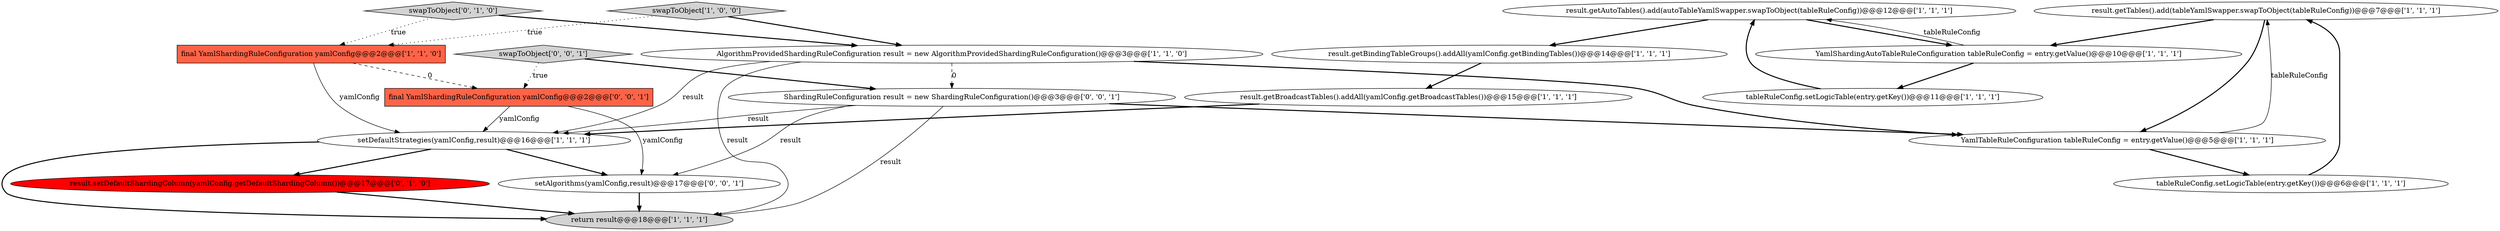 digraph {
6 [style = filled, label = "final YamlShardingRuleConfiguration yamlConfig@@@2@@@['1', '1', '0']", fillcolor = tomato, shape = box image = "AAA0AAABBB1BBB"];
18 [style = filled, label = "final YamlShardingRuleConfiguration yamlConfig@@@2@@@['0', '0', '1']", fillcolor = tomato, shape = box image = "AAA0AAABBB3BBB"];
5 [style = filled, label = "YamlShardingAutoTableRuleConfiguration tableRuleConfig = entry.getValue()@@@10@@@['1', '1', '1']", fillcolor = white, shape = ellipse image = "AAA0AAABBB1BBB"];
0 [style = filled, label = "result.getBindingTableGroups().addAll(yamlConfig.getBindingTables())@@@14@@@['1', '1', '1']", fillcolor = white, shape = ellipse image = "AAA0AAABBB1BBB"];
7 [style = filled, label = "tableRuleConfig.setLogicTable(entry.getKey())@@@11@@@['1', '1', '1']", fillcolor = white, shape = ellipse image = "AAA0AAABBB1BBB"];
14 [style = filled, label = "result.setDefaultShardingColumn(yamlConfig.getDefaultShardingColumn())@@@17@@@['0', '1', '0']", fillcolor = red, shape = ellipse image = "AAA1AAABBB2BBB"];
15 [style = filled, label = "setAlgorithms(yamlConfig,result)@@@17@@@['0', '0', '1']", fillcolor = white, shape = ellipse image = "AAA0AAABBB3BBB"];
13 [style = filled, label = "swapToObject['0', '1', '0']", fillcolor = lightgray, shape = diamond image = "AAA0AAABBB2BBB"];
9 [style = filled, label = "swapToObject['1', '0', '0']", fillcolor = lightgray, shape = diamond image = "AAA0AAABBB1BBB"];
16 [style = filled, label = "swapToObject['0', '0', '1']", fillcolor = lightgray, shape = diamond image = "AAA0AAABBB3BBB"];
11 [style = filled, label = "result.getBroadcastTables().addAll(yamlConfig.getBroadcastTables())@@@15@@@['1', '1', '1']", fillcolor = white, shape = ellipse image = "AAA0AAABBB1BBB"];
8 [style = filled, label = "result.getAutoTables().add(autoTableYamlSwapper.swapToObject(tableRuleConfig))@@@12@@@['1', '1', '1']", fillcolor = white, shape = ellipse image = "AAA0AAABBB1BBB"];
4 [style = filled, label = "AlgorithmProvidedShardingRuleConfiguration result = new AlgorithmProvidedShardingRuleConfiguration()@@@3@@@['1', '1', '0']", fillcolor = white, shape = ellipse image = "AAA0AAABBB1BBB"];
10 [style = filled, label = "YamlTableRuleConfiguration tableRuleConfig = entry.getValue()@@@5@@@['1', '1', '1']", fillcolor = white, shape = ellipse image = "AAA0AAABBB1BBB"];
3 [style = filled, label = "tableRuleConfig.setLogicTable(entry.getKey())@@@6@@@['1', '1', '1']", fillcolor = white, shape = ellipse image = "AAA0AAABBB1BBB"];
12 [style = filled, label = "return result@@@18@@@['1', '1', '1']", fillcolor = lightgray, shape = ellipse image = "AAA0AAABBB1BBB"];
17 [style = filled, label = "ShardingRuleConfiguration result = new ShardingRuleConfiguration()@@@3@@@['0', '0', '1']", fillcolor = white, shape = ellipse image = "AAA0AAABBB3BBB"];
1 [style = filled, label = "result.getTables().add(tableYamlSwapper.swapToObject(tableRuleConfig))@@@7@@@['1', '1', '1']", fillcolor = white, shape = ellipse image = "AAA0AAABBB1BBB"];
2 [style = filled, label = "setDefaultStrategies(yamlConfig,result)@@@16@@@['1', '1', '1']", fillcolor = white, shape = ellipse image = "AAA0AAABBB1BBB"];
1->5 [style = bold, label=""];
13->6 [style = dotted, label="true"];
4->10 [style = bold, label=""];
17->10 [style = bold, label=""];
18->2 [style = solid, label="yamlConfig"];
3->1 [style = bold, label=""];
4->17 [style = dashed, label="0"];
18->15 [style = solid, label="yamlConfig"];
9->4 [style = bold, label=""];
0->11 [style = bold, label=""];
10->3 [style = bold, label=""];
16->17 [style = bold, label=""];
7->8 [style = bold, label=""];
9->6 [style = dotted, label="true"];
11->2 [style = bold, label=""];
2->12 [style = bold, label=""];
10->1 [style = solid, label="tableRuleConfig"];
17->12 [style = solid, label="result"];
6->18 [style = dashed, label="0"];
8->0 [style = bold, label=""];
8->5 [style = bold, label=""];
4->12 [style = solid, label="result"];
17->15 [style = solid, label="result"];
14->12 [style = bold, label=""];
2->14 [style = bold, label=""];
2->15 [style = bold, label=""];
5->8 [style = solid, label="tableRuleConfig"];
5->7 [style = bold, label=""];
15->12 [style = bold, label=""];
1->10 [style = bold, label=""];
6->2 [style = solid, label="yamlConfig"];
4->2 [style = solid, label="result"];
17->2 [style = solid, label="result"];
13->4 [style = bold, label=""];
16->18 [style = dotted, label="true"];
}
